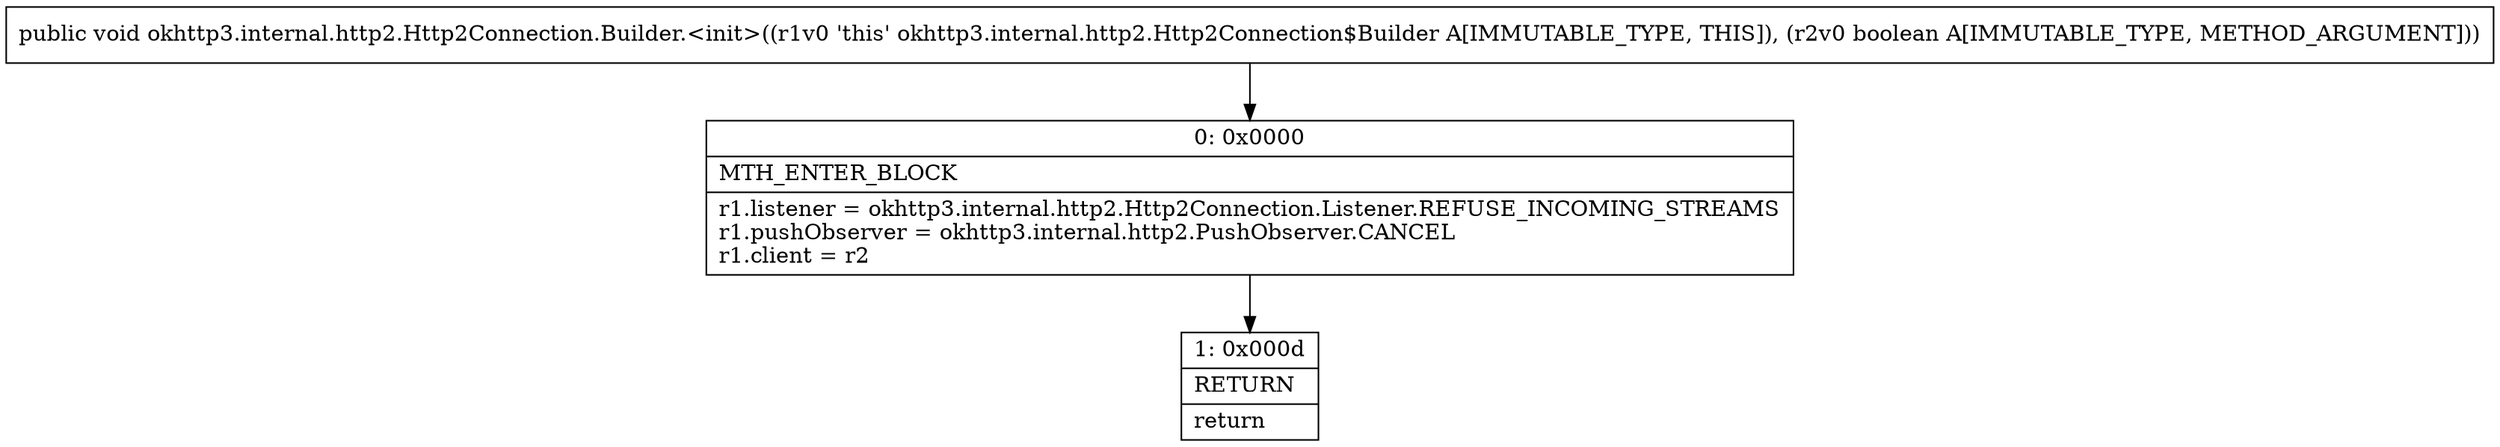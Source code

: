 digraph "CFG forokhttp3.internal.http2.Http2Connection.Builder.\<init\>(Z)V" {
Node_0 [shape=record,label="{0\:\ 0x0000|MTH_ENTER_BLOCK\l|r1.listener = okhttp3.internal.http2.Http2Connection.Listener.REFUSE_INCOMING_STREAMS\lr1.pushObserver = okhttp3.internal.http2.PushObserver.CANCEL\lr1.client = r2\l}"];
Node_1 [shape=record,label="{1\:\ 0x000d|RETURN\l|return\l}"];
MethodNode[shape=record,label="{public void okhttp3.internal.http2.Http2Connection.Builder.\<init\>((r1v0 'this' okhttp3.internal.http2.Http2Connection$Builder A[IMMUTABLE_TYPE, THIS]), (r2v0 boolean A[IMMUTABLE_TYPE, METHOD_ARGUMENT])) }"];
MethodNode -> Node_0;
Node_0 -> Node_1;
}

